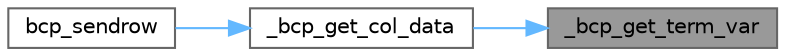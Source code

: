 digraph "_bcp_get_term_var"
{
 // LATEX_PDF_SIZE
  bgcolor="transparent";
  edge [fontname=Helvetica,fontsize=10,labelfontname=Helvetica,labelfontsize=10];
  node [fontname=Helvetica,fontsize=10,shape=box,height=0.2,width=0.4];
  rankdir="RL";
  Node1 [id="Node000001",label="_bcp_get_term_var",height=0.2,width=0.4,color="gray40", fillcolor="grey60", style="filled", fontcolor="black",tooltip="Get the data for bcp-in from program variables, where the program data have been identified as charac..."];
  Node1 -> Node2 [id="edge1_Node000001_Node000002",dir="back",color="steelblue1",style="solid",tooltip=" "];
  Node2 [id="Node000002",label="_bcp_get_col_data",height=0.2,width=0.4,color="grey40", fillcolor="white", style="filled",URL="$a00566.html#ga0f8def4cad04c5c1e27c2b653d482dd8",tooltip="For a bcp in from program variables, get the data from the host variable."];
  Node2 -> Node3 [id="edge2_Node000002_Node000003",dir="back",color="steelblue1",style="solid",tooltip=" "];
  Node3 [id="Node000003",label="bcp_sendrow",height=0.2,width=0.4,color="grey40", fillcolor="white", style="filled",URL="$a00565.html#gaf1130ac97f6af55e86ec70b0aa4f5b40",tooltip="Write data in host variables to the table."];
}
